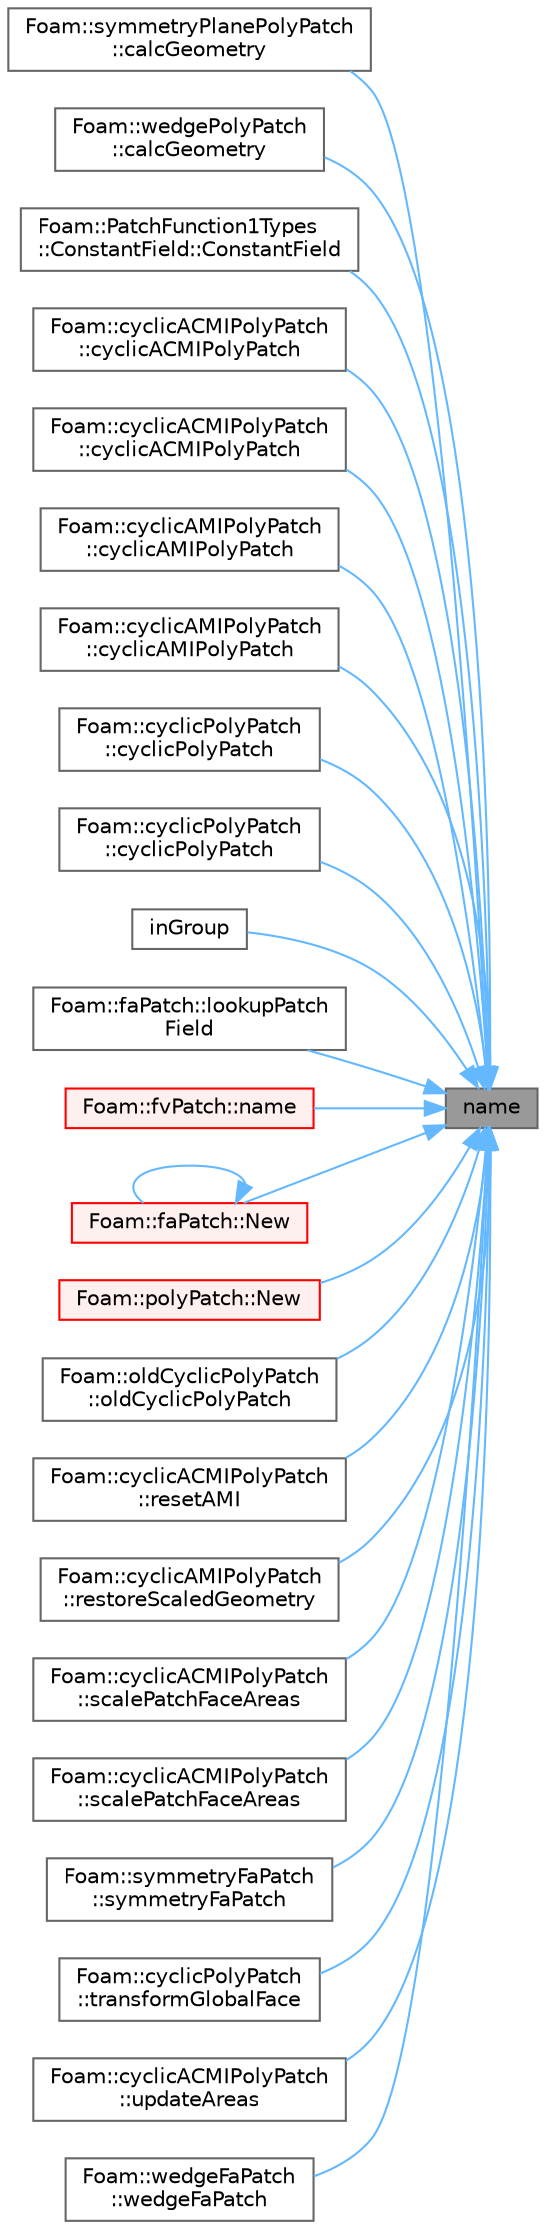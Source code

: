 digraph "name"
{
 // LATEX_PDF_SIZE
  bgcolor="transparent";
  edge [fontname=Helvetica,fontsize=10,labelfontname=Helvetica,labelfontsize=10];
  node [fontname=Helvetica,fontsize=10,shape=box,height=0.2,width=0.4];
  rankdir="RL";
  Node1 [id="Node000001",label="name",height=0.2,width=0.4,color="gray40", fillcolor="grey60", style="filled", fontcolor="black",tooltip=" "];
  Node1 -> Node2 [id="edge1_Node000001_Node000002",dir="back",color="steelblue1",style="solid",tooltip=" "];
  Node2 [id="Node000002",label="Foam::symmetryPlanePolyPatch\l::calcGeometry",height=0.2,width=0.4,color="grey40", fillcolor="white", style="filled",URL="$classFoam_1_1symmetryPlanePolyPatch.html#a58bb4c0382e9ee570811fb3f005a0a97",tooltip=" "];
  Node1 -> Node3 [id="edge2_Node000001_Node000003",dir="back",color="steelblue1",style="solid",tooltip=" "];
  Node3 [id="Node000003",label="Foam::wedgePolyPatch\l::calcGeometry",height=0.2,width=0.4,color="grey40", fillcolor="white", style="filled",URL="$classFoam_1_1wedgePolyPatch.html#a58bb4c0382e9ee570811fb3f005a0a97",tooltip=" "];
  Node1 -> Node4 [id="edge3_Node000001_Node000004",dir="back",color="steelblue1",style="solid",tooltip=" "];
  Node4 [id="Node000004",label="Foam::PatchFunction1Types\l::ConstantField::ConstantField",height=0.2,width=0.4,color="grey40", fillcolor="white", style="filled",URL="$classFoam_1_1PatchFunction1Types_1_1ConstantField.html#afba27586b75090ebd04dca389622feae",tooltip=" "];
  Node1 -> Node5 [id="edge4_Node000001_Node000005",dir="back",color="steelblue1",style="solid",tooltip=" "];
  Node5 [id="Node000005",label="Foam::cyclicACMIPolyPatch\l::cyclicACMIPolyPatch",height=0.2,width=0.4,color="grey40", fillcolor="white", style="filled",URL="$classFoam_1_1cyclicACMIPolyPatch.html#af5f6a66eafd6226be105ac0edf69033f",tooltip=" "];
  Node1 -> Node6 [id="edge5_Node000001_Node000006",dir="back",color="steelblue1",style="solid",tooltip=" "];
  Node6 [id="Node000006",label="Foam::cyclicACMIPolyPatch\l::cyclicACMIPolyPatch",height=0.2,width=0.4,color="grey40", fillcolor="white", style="filled",URL="$classFoam_1_1cyclicACMIPolyPatch.html#ad70fe92ea2c7afb5725a2bd2557f8018",tooltip=" "];
  Node1 -> Node7 [id="edge6_Node000001_Node000007",dir="back",color="steelblue1",style="solid",tooltip=" "];
  Node7 [id="Node000007",label="Foam::cyclicAMIPolyPatch\l::cyclicAMIPolyPatch",height=0.2,width=0.4,color="grey40", fillcolor="white", style="filled",URL="$classFoam_1_1cyclicAMIPolyPatch.html#a86b7b028f5b366e0d24246648e3f4ec7",tooltip=" "];
  Node1 -> Node8 [id="edge7_Node000001_Node000008",dir="back",color="steelblue1",style="solid",tooltip=" "];
  Node8 [id="Node000008",label="Foam::cyclicAMIPolyPatch\l::cyclicAMIPolyPatch",height=0.2,width=0.4,color="grey40", fillcolor="white", style="filled",URL="$classFoam_1_1cyclicAMIPolyPatch.html#ac54495a2af4565b74f9a916303811932",tooltip=" "];
  Node1 -> Node9 [id="edge8_Node000001_Node000009",dir="back",color="steelblue1",style="solid",tooltip=" "];
  Node9 [id="Node000009",label="Foam::cyclicPolyPatch\l::cyclicPolyPatch",height=0.2,width=0.4,color="grey40", fillcolor="white", style="filled",URL="$classFoam_1_1cyclicPolyPatch.html#a64d8d1d636e903fafa180cb11312edee",tooltip=" "];
  Node1 -> Node10 [id="edge9_Node000001_Node000010",dir="back",color="steelblue1",style="solid",tooltip=" "];
  Node10 [id="Node000010",label="Foam::cyclicPolyPatch\l::cyclicPolyPatch",height=0.2,width=0.4,color="grey40", fillcolor="white", style="filled",URL="$classFoam_1_1cyclicPolyPatch.html#ab3015cdec440447023de5430c98b5e0c",tooltip=" "];
  Node1 -> Node11 [id="edge10_Node000001_Node000011",dir="back",color="steelblue1",style="solid",tooltip=" "];
  Node11 [id="Node000011",label="inGroup",height=0.2,width=0.4,color="grey40", fillcolor="white", style="filled",URL="$classFoam_1_1patchIdentifier.html#a6fa763f8b722d2bfcb05ddb87f9f2340",tooltip=" "];
  Node1 -> Node12 [id="edge11_Node000001_Node000012",dir="back",color="steelblue1",style="solid",tooltip=" "];
  Node12 [id="Node000012",label="Foam::faPatch::lookupPatch\lField",height=0.2,width=0.4,color="grey40", fillcolor="white", style="filled",URL="$classFoam_1_1faPatch.html#a8b5485fe38f34dc1ebf3ce0ae9d3430c",tooltip=" "];
  Node1 -> Node13 [id="edge12_Node000001_Node000013",dir="back",color="steelblue1",style="solid",tooltip=" "];
  Node13 [id="Node000013",label="Foam::fvPatch::name",height=0.2,width=0.4,color="red", fillcolor="#FFF0F0", style="filled",URL="$classFoam_1_1fvPatch.html#a05ff7aca2b2d901acaec7624079f415e",tooltip=" "];
  Node1 -> Node18 [id="edge13_Node000001_Node000018",dir="back",color="steelblue1",style="solid",tooltip=" "];
  Node18 [id="Node000018",label="Foam::faPatch::New",height=0.2,width=0.4,color="red", fillcolor="#FFF0F0", style="filled",URL="$classFoam_1_1faPatch.html#a713db5955cd1fed9e6d4a5614760060a",tooltip=" "];
  Node18 -> Node18 [id="edge14_Node000018_Node000018",dir="back",color="steelblue1",style="solid",tooltip=" "];
  Node1 -> Node20 [id="edge15_Node000001_Node000020",dir="back",color="steelblue1",style="solid",tooltip=" "];
  Node20 [id="Node000020",label="Foam::polyPatch::New",height=0.2,width=0.4,color="red", fillcolor="#FFF0F0", style="filled",URL="$classFoam_1_1polyPatch.html#a1741756fc2a2b6260b8086d1c4f57291",tooltip=" "];
  Node1 -> Node32 [id="edge16_Node000001_Node000032",dir="back",color="steelblue1",style="solid",tooltip=" "];
  Node32 [id="Node000032",label="Foam::oldCyclicPolyPatch\l::oldCyclicPolyPatch",height=0.2,width=0.4,color="grey40", fillcolor="white", style="filled",URL="$classFoam_1_1oldCyclicPolyPatch.html#a53f05a8ec1d5fc1fb5bde6d6a6645404",tooltip=" "];
  Node1 -> Node33 [id="edge17_Node000001_Node000033",dir="back",color="steelblue1",style="solid",tooltip=" "];
  Node33 [id="Node000033",label="Foam::cyclicACMIPolyPatch\l::resetAMI",height=0.2,width=0.4,color="grey40", fillcolor="white", style="filled",URL="$classFoam_1_1cyclicACMIPolyPatch.html#ad21338130d56ecbd066e4e633b4899e8",tooltip=" "];
  Node1 -> Node34 [id="edge18_Node000001_Node000034",dir="back",color="steelblue1",style="solid",tooltip=" "];
  Node34 [id="Node000034",label="Foam::cyclicAMIPolyPatch\l::restoreScaledGeometry",height=0.2,width=0.4,color="grey40", fillcolor="white", style="filled",URL="$classFoam_1_1cyclicAMIPolyPatch.html#a4311a993a0ec47d3001231c8077d1219",tooltip=" "];
  Node1 -> Node35 [id="edge19_Node000001_Node000035",dir="back",color="steelblue1",style="solid",tooltip=" "];
  Node35 [id="Node000035",label="Foam::cyclicACMIPolyPatch\l::scalePatchFaceAreas",height=0.2,width=0.4,color="grey40", fillcolor="white", style="filled",URL="$classFoam_1_1cyclicACMIPolyPatch.html#a15bd053a5270123a78998db1851225b3",tooltip=" "];
  Node1 -> Node36 [id="edge20_Node000001_Node000036",dir="back",color="steelblue1",style="solid",tooltip=" "];
  Node36 [id="Node000036",label="Foam::cyclicACMIPolyPatch\l::scalePatchFaceAreas",height=0.2,width=0.4,color="grey40", fillcolor="white", style="filled",URL="$classFoam_1_1cyclicACMIPolyPatch.html#a7baf66ef91d29d9840434915b1c1e721",tooltip=" "];
  Node1 -> Node37 [id="edge21_Node000001_Node000037",dir="back",color="steelblue1",style="solid",tooltip=" "];
  Node37 [id="Node000037",label="Foam::symmetryFaPatch\l::symmetryFaPatch",height=0.2,width=0.4,color="grey40", fillcolor="white", style="filled",URL="$classFoam_1_1symmetryFaPatch.html#af7f00cfb522a3d834b5082551f8f50b4",tooltip=" "];
  Node1 -> Node38 [id="edge22_Node000001_Node000038",dir="back",color="steelblue1",style="solid",tooltip=" "];
  Node38 [id="Node000038",label="Foam::cyclicPolyPatch\l::transformGlobalFace",height=0.2,width=0.4,color="grey40", fillcolor="white", style="filled",URL="$classFoam_1_1cyclicPolyPatch.html#aa5af908ce117c3633484f843f2e1cca3",tooltip=" "];
  Node1 -> Node39 [id="edge23_Node000001_Node000039",dir="back",color="steelblue1",style="solid",tooltip=" "];
  Node39 [id="Node000039",label="Foam::cyclicACMIPolyPatch\l::updateAreas",height=0.2,width=0.4,color="grey40", fillcolor="white", style="filled",URL="$classFoam_1_1cyclicACMIPolyPatch.html#ae28d47d467601f08c1f54b67937f1c99",tooltip=" "];
  Node1 -> Node40 [id="edge24_Node000001_Node000040",dir="back",color="steelblue1",style="solid",tooltip=" "];
  Node40 [id="Node000040",label="Foam::wedgeFaPatch\l::wedgeFaPatch",height=0.2,width=0.4,color="grey40", fillcolor="white", style="filled",URL="$classFoam_1_1wedgeFaPatch.html#a3725bcc95c2717a9c6c6aad758e6fe19",tooltip=" "];
}
